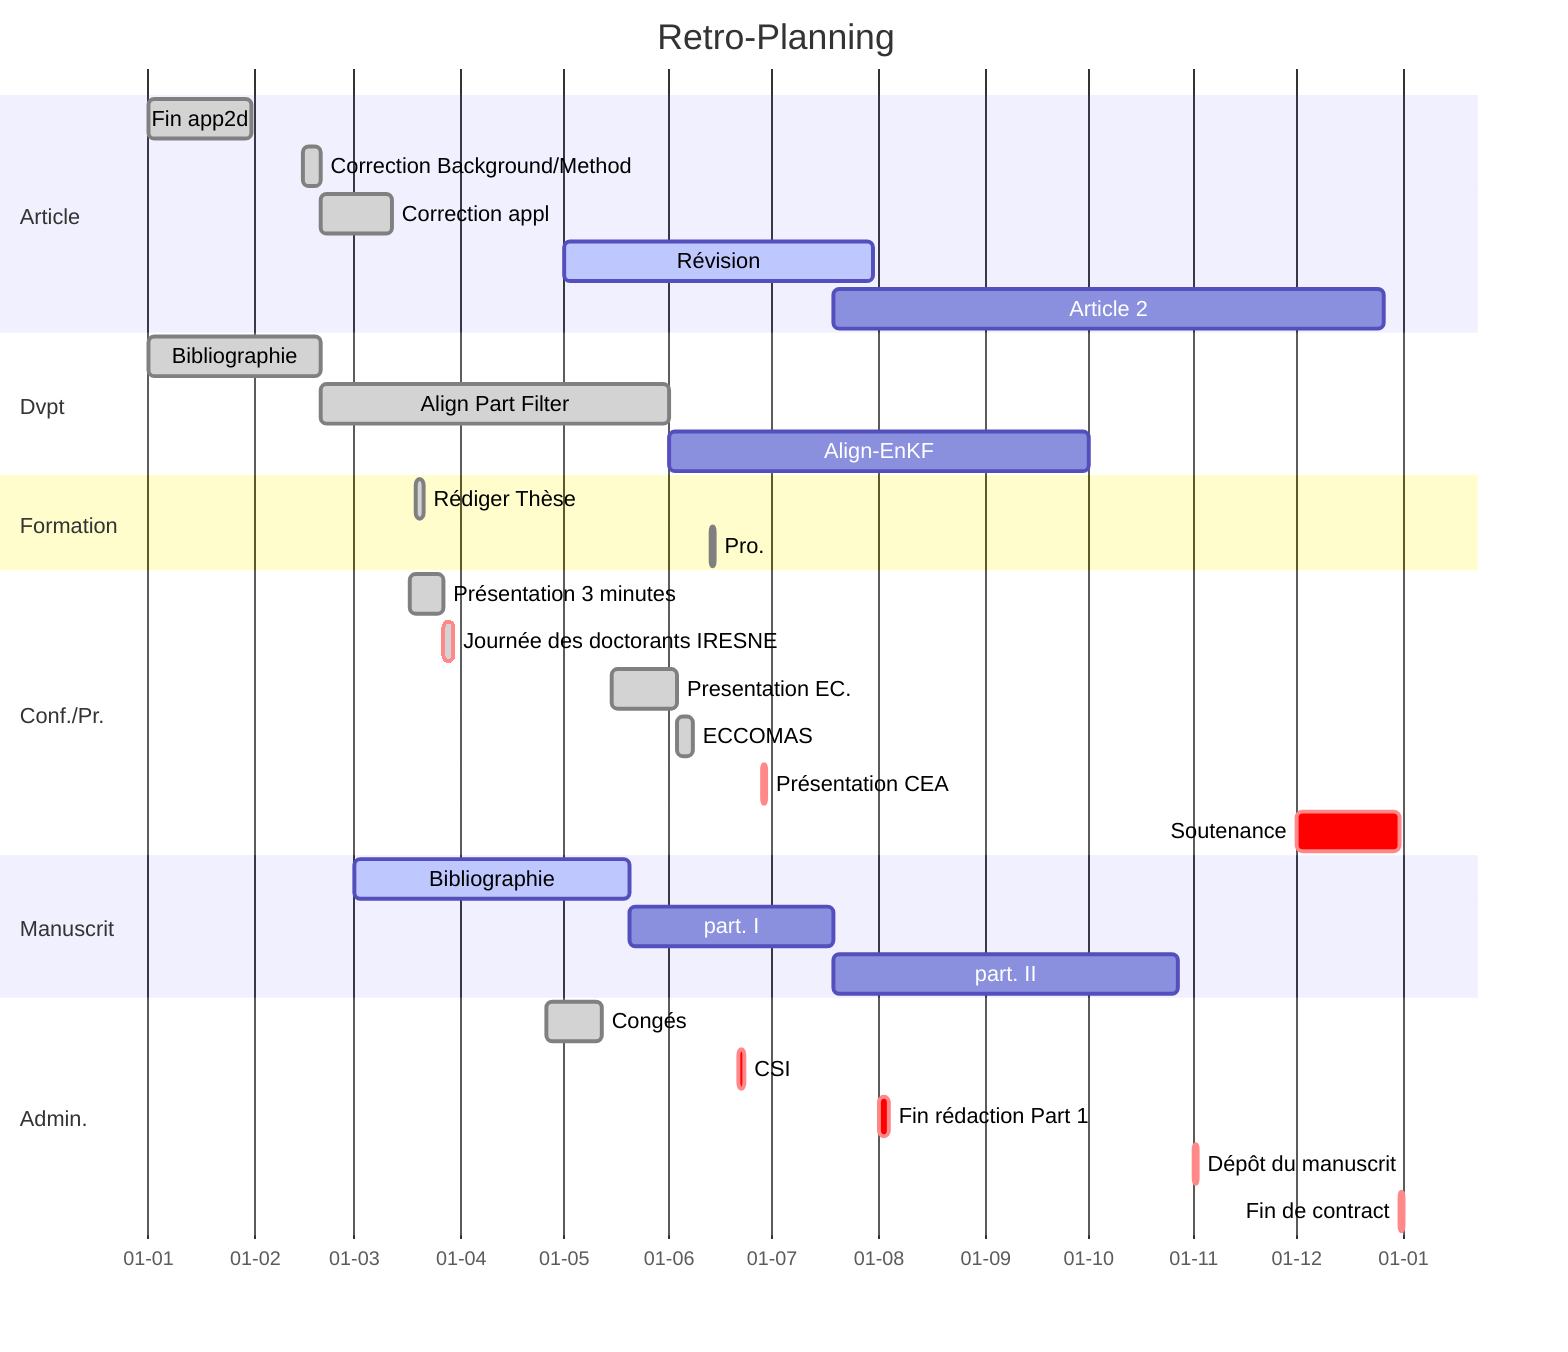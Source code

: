 gantt
    title Retro-Planning
    dateFormat DD-MM-YYYY
    axisFormat %d-%m
    section Article
        Fin app2d: done, a0, 01-01-2024,30d
        Correction Background/Method: done,a1, 15-02-2024, 5d
        Correction appl:done,a2,after a1, 21d
        Révision: active, 01-05-2024, 90d
        Article 2: after a5, 160d 

    section Dvpt  
        Bibliographie: done,d1, 01-01-2024, 20-02-2024
        Align Part Filter: done, d2,after d1, 01-06-2024
        Align-EnKF: after d2, 01-10-2024

    section Formation
        Rédiger Thèse: done, f1, 19-03-2024,21-03-2024
        Pro.: done, f2, 13-06-2024,1d

    section Conf./Pr.
        Présentation 3 minutes: done, p1, 17-03-2024, 10d
        Journée des doctorants IRESNE:done, crit, after p1, 27-03-2024, 3d
        Presentation EC.: done, p3, 15-05-2024, 03-06-2024
        ECCOMAS: done, 03-06-2024, 5d
        Présentation CEA: crit, 28-06-2024, 1d
        Soutenance: crit, 01-12-2024, 31-12-2024
    section Manuscrit
        Bibliographie: active,a4, 01-03-2024, 80d
        part. I: a5,after a4, 60d
        part. II: after a5, 100d
    section Admin.
        Congés: done,&d1, 26-04-2024, 12-05-2024
        CSI: crit, 21-06-2024,2d
        Fin rédaction Part 1: crit, 01-08-2024, 3d
        Dépôt du manuscrit: crit, 01-11-2024, 0.5d
        Fin de contract: crit, 31-12-2024,0.5d